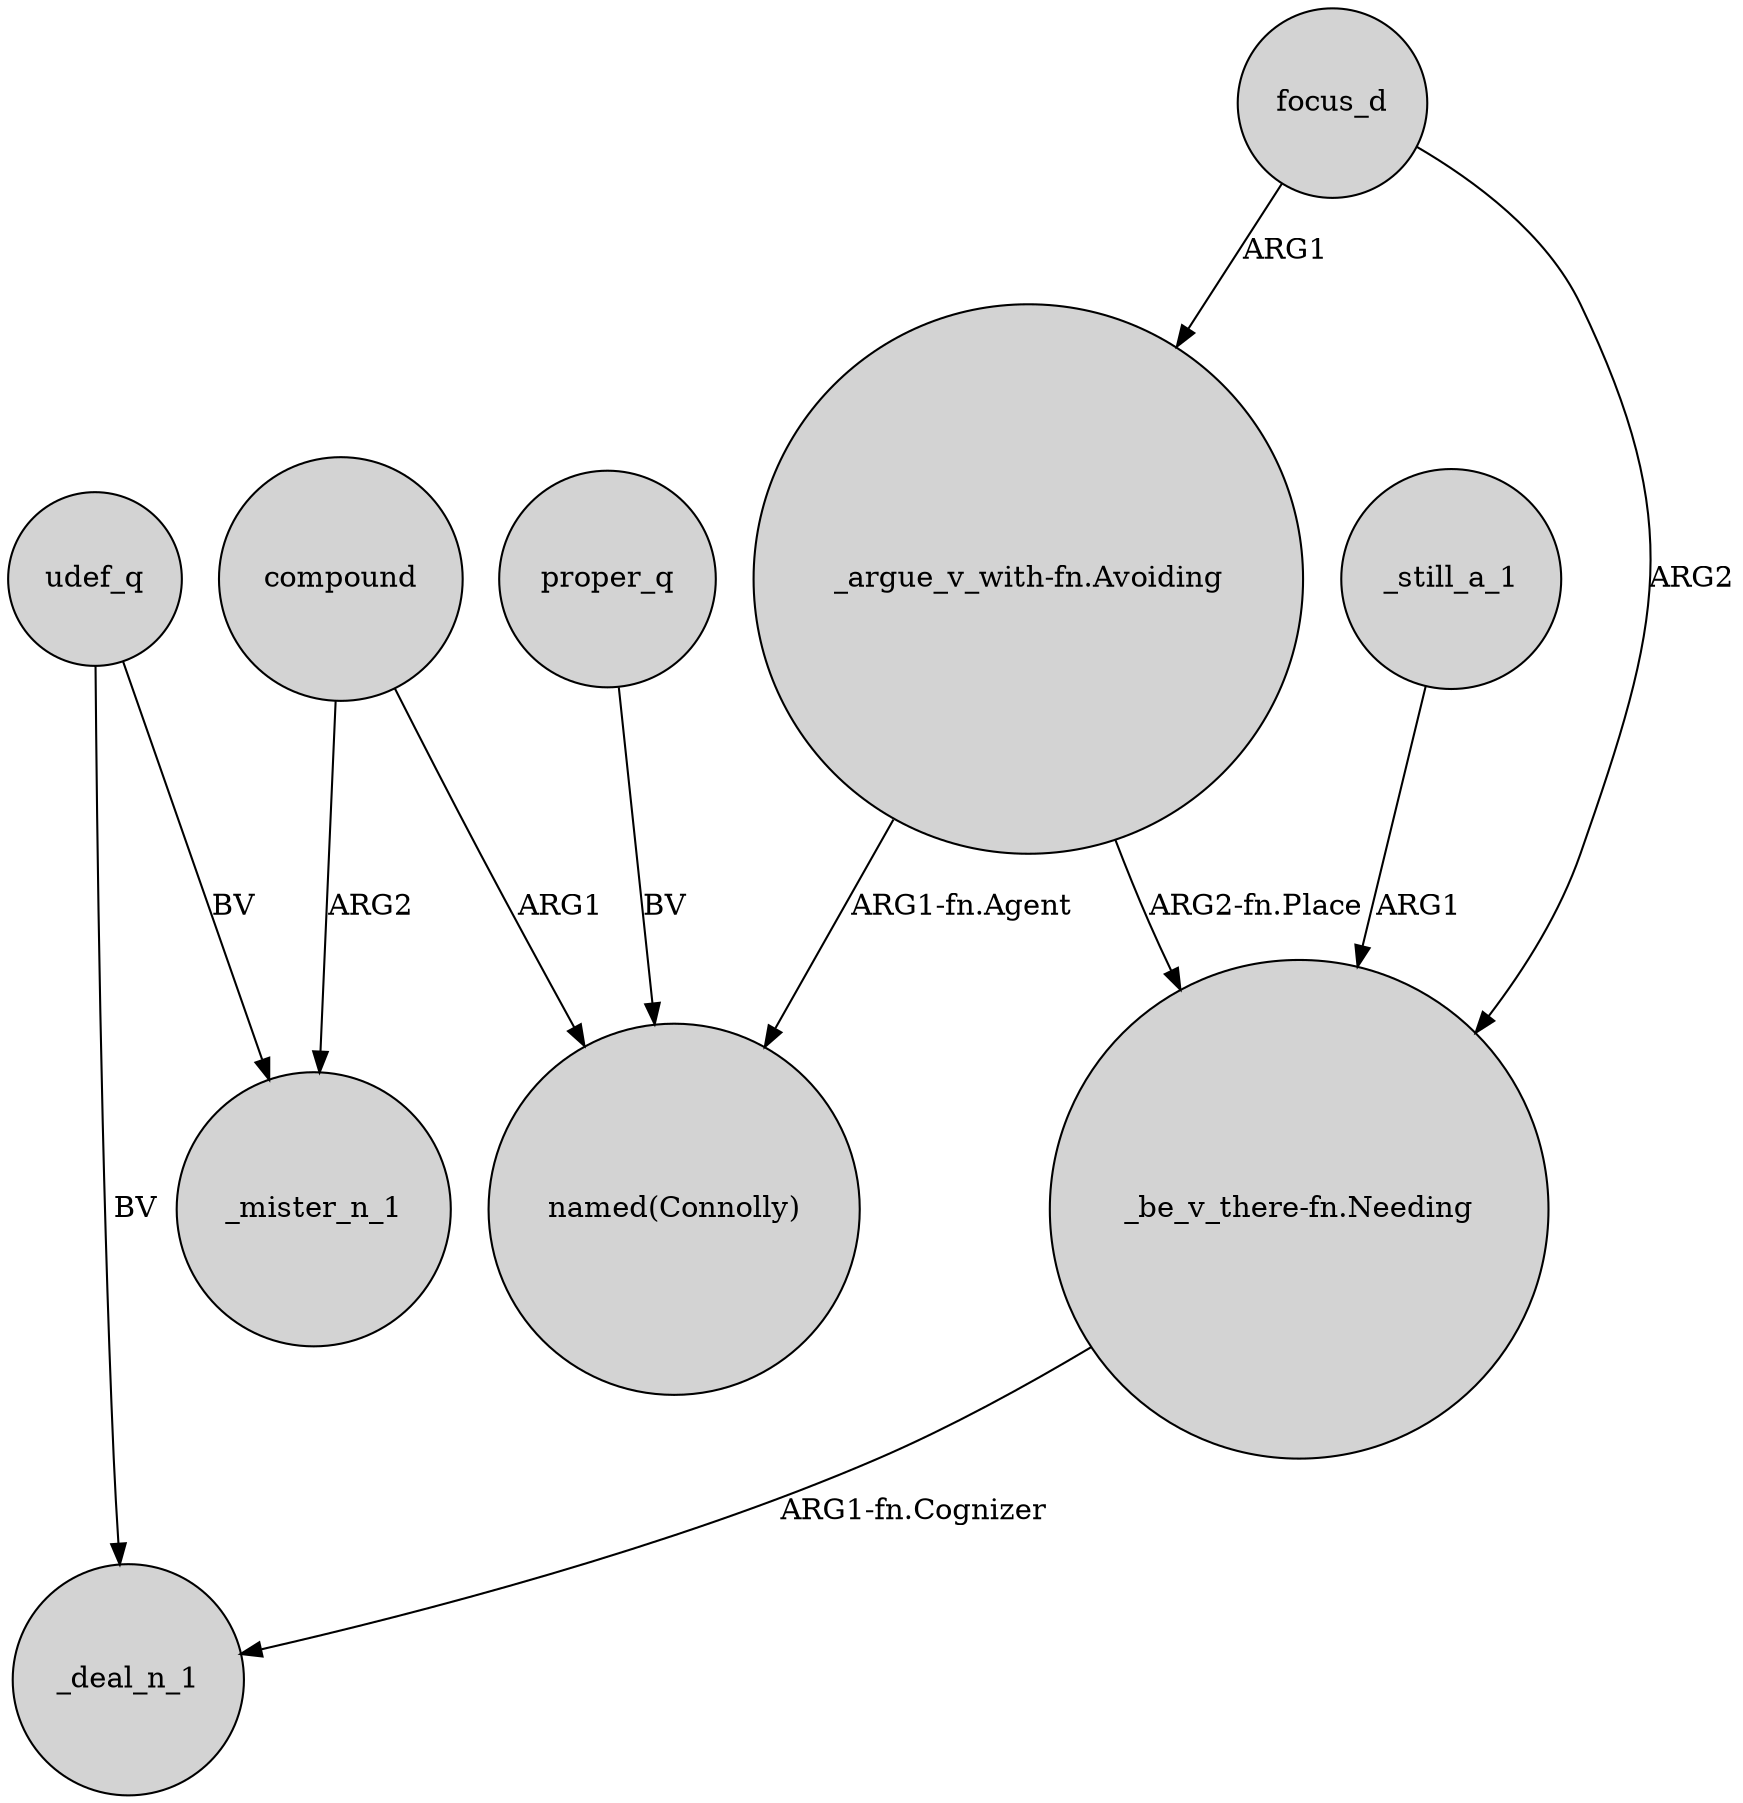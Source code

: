 digraph {
	node [shape=circle style=filled]
	compound -> _mister_n_1 [label=ARG2]
	"_be_v_there-fn.Needing" -> _deal_n_1 [label="ARG1-fn.Cognizer"]
	udef_q -> _mister_n_1 [label=BV]
	_still_a_1 -> "_be_v_there-fn.Needing" [label=ARG1]
	compound -> "named(Connolly)" [label=ARG1]
	proper_q -> "named(Connolly)" [label=BV]
	udef_q -> _deal_n_1 [label=BV]
	"_argue_v_with-fn.Avoiding" -> "named(Connolly)" [label="ARG1-fn.Agent"]
	focus_d -> "_be_v_there-fn.Needing" [label=ARG2]
	"_argue_v_with-fn.Avoiding" -> "_be_v_there-fn.Needing" [label="ARG2-fn.Place"]
	focus_d -> "_argue_v_with-fn.Avoiding" [label=ARG1]
}
